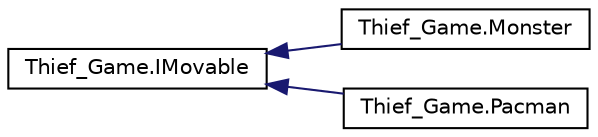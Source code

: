 digraph "Иерархия классов. Графический вид."
{
 // LATEX_PDF_SIZE
  edge [fontname="Helvetica",fontsize="10",labelfontname="Helvetica",labelfontsize="10"];
  node [fontname="Helvetica",fontsize="10",shape=record];
  rankdir="LR";
  Node0 [label="Thief_Game.IMovable",height=0.2,width=0.4,color="black", fillcolor="white", style="filled",URL="$interface_thief___game_1_1_i_movable.html",tooltip="Интерфейс управления персонажем."];
  Node0 -> Node1 [dir="back",color="midnightblue",fontsize="10",style="solid",fontname="Helvetica"];
  Node1 [label="Thief_Game.Monster",height=0.2,width=0.4,color="black", fillcolor="white", style="filled",URL="$class_thief___game_1_1_monster.html",tooltip="Класс инициализации противника"];
  Node0 -> Node2 [dir="back",color="midnightblue",fontsize="10",style="solid",fontname="Helvetica"];
  Node2 [label="Thief_Game.Pacman",height=0.2,width=0.4,color="black", fillcolor="white", style="filled",URL="$class_thief___game_1_1_pacman.html",tooltip=" "];
}
